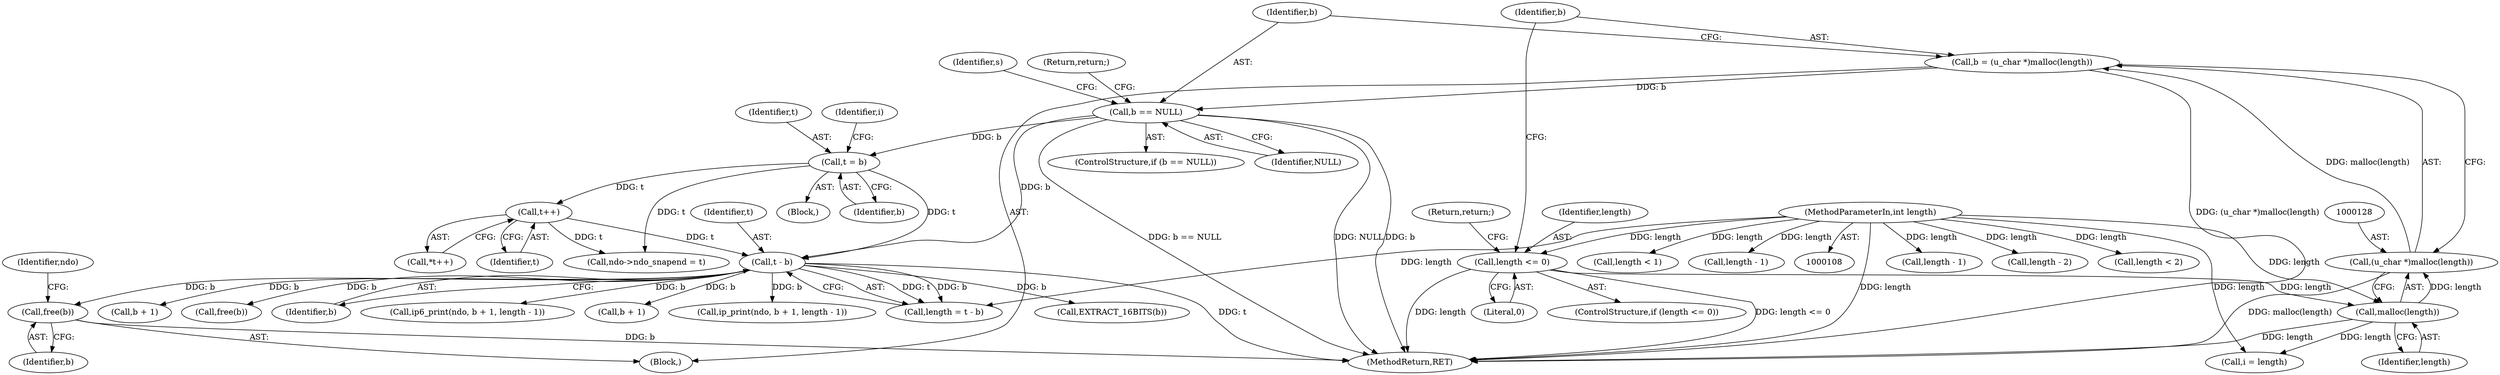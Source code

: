 digraph "0_tcpdump_0f95d441e4b5d7512cc5c326c8668a120e048eda@API" {
"1000300" [label="(Call,free(b))"];
"1000204" [label="(Call,t - b)"];
"1000189" [label="(Call,t++)"];
"1000142" [label="(Call,t = b)"];
"1000132" [label="(Call,b == NULL)"];
"1000125" [label="(Call,b = (u_char *)malloc(length))"];
"1000127" [label="(Call,(u_char *)malloc(length))"];
"1000129" [label="(Call,malloc(length))"];
"1000121" [label="(Call,length <= 0)"];
"1000111" [label="(MethodParameterIn,int length)"];
"1000300" [label="(Call,free(b))"];
"1000135" [label="(Return,return;)"];
"1000197" [label="(Call,ndo->ndo_snapend = t)"];
"1000129" [label="(Call,malloc(length))"];
"1000146" [label="(Identifier,i)"];
"1000111" [label="(MethodParameterIn,int length)"];
"1000225" [label="(Call,length - 1)"];
"1000142" [label="(Call,t = b)"];
"1000127" [label="(Call,(u_char *)malloc(length))"];
"1000132" [label="(Call,b == NULL)"];
"1000122" [label="(Identifier,length)"];
"1000130" [label="(Identifier,length)"];
"1000232" [label="(Call,b + 1)"];
"1000204" [label="(Call,t - b)"];
"1000189" [label="(Call,t++)"];
"1000125" [label="(Call,b = (u_char *)malloc(length))"];
"1000291" [label="(Call,free(b))"];
"1000143" [label="(Identifier,t)"];
"1000188" [label="(Call,*t++)"];
"1000281" [label="(Call,length - 2)"];
"1000242" [label="(Call,length < 2)"];
"1000205" [label="(Identifier,t)"];
"1000304" [label="(Identifier,ndo)"];
"1000206" [label="(Identifier,b)"];
"1000131" [label="(ControlStructure,if (b == NULL))"];
"1000134" [label="(Identifier,NULL)"];
"1000230" [label="(Call,ip6_print(ndo, b + 1, length - 1))"];
"1000121" [label="(Call,length <= 0)"];
"1000133" [label="(Identifier,b)"];
"1000190" [label="(Identifier,t)"];
"1000222" [label="(Call,b + 1)"];
"1000141" [label="(Block,)"];
"1000301" [label="(Identifier,b)"];
"1000112" [label="(Block,)"];
"1000208" [label="(Call,length < 1)"];
"1000220" [label="(Call,ip_print(ndo, b + 1, length - 1))"];
"1000126" [label="(Identifier,b)"];
"1000145" [label="(Call,i = length)"];
"1000139" [label="(Identifier,s)"];
"1000120" [label="(ControlStructure,if (length <= 0))"];
"1000235" [label="(Call,length - 1)"];
"1000306" [label="(MethodReturn,RET)"];
"1000144" [label="(Identifier,b)"];
"1000123" [label="(Literal,0)"];
"1000124" [label="(Return,return;)"];
"1000202" [label="(Call,length = t - b)"];
"1000248" [label="(Call,EXTRACT_16BITS(b))"];
"1000300" -> "1000112"  [label="AST: "];
"1000300" -> "1000301"  [label="CFG: "];
"1000301" -> "1000300"  [label="AST: "];
"1000304" -> "1000300"  [label="CFG: "];
"1000300" -> "1000306"  [label="DDG: b"];
"1000204" -> "1000300"  [label="DDG: b"];
"1000204" -> "1000202"  [label="AST: "];
"1000204" -> "1000206"  [label="CFG: "];
"1000205" -> "1000204"  [label="AST: "];
"1000206" -> "1000204"  [label="AST: "];
"1000202" -> "1000204"  [label="CFG: "];
"1000204" -> "1000306"  [label="DDG: t"];
"1000204" -> "1000202"  [label="DDG: t"];
"1000204" -> "1000202"  [label="DDG: b"];
"1000189" -> "1000204"  [label="DDG: t"];
"1000142" -> "1000204"  [label="DDG: t"];
"1000132" -> "1000204"  [label="DDG: b"];
"1000204" -> "1000220"  [label="DDG: b"];
"1000204" -> "1000222"  [label="DDG: b"];
"1000204" -> "1000230"  [label="DDG: b"];
"1000204" -> "1000232"  [label="DDG: b"];
"1000204" -> "1000248"  [label="DDG: b"];
"1000204" -> "1000291"  [label="DDG: b"];
"1000189" -> "1000188"  [label="AST: "];
"1000189" -> "1000190"  [label="CFG: "];
"1000190" -> "1000189"  [label="AST: "];
"1000188" -> "1000189"  [label="CFG: "];
"1000142" -> "1000189"  [label="DDG: t"];
"1000189" -> "1000197"  [label="DDG: t"];
"1000142" -> "1000141"  [label="AST: "];
"1000142" -> "1000144"  [label="CFG: "];
"1000143" -> "1000142"  [label="AST: "];
"1000144" -> "1000142"  [label="AST: "];
"1000146" -> "1000142"  [label="CFG: "];
"1000132" -> "1000142"  [label="DDG: b"];
"1000142" -> "1000197"  [label="DDG: t"];
"1000132" -> "1000131"  [label="AST: "];
"1000132" -> "1000134"  [label="CFG: "];
"1000133" -> "1000132"  [label="AST: "];
"1000134" -> "1000132"  [label="AST: "];
"1000135" -> "1000132"  [label="CFG: "];
"1000139" -> "1000132"  [label="CFG: "];
"1000132" -> "1000306"  [label="DDG: b == NULL"];
"1000132" -> "1000306"  [label="DDG: NULL"];
"1000132" -> "1000306"  [label="DDG: b"];
"1000125" -> "1000132"  [label="DDG: b"];
"1000125" -> "1000112"  [label="AST: "];
"1000125" -> "1000127"  [label="CFG: "];
"1000126" -> "1000125"  [label="AST: "];
"1000127" -> "1000125"  [label="AST: "];
"1000133" -> "1000125"  [label="CFG: "];
"1000125" -> "1000306"  [label="DDG: (u_char *)malloc(length)"];
"1000127" -> "1000125"  [label="DDG: malloc(length)"];
"1000127" -> "1000129"  [label="CFG: "];
"1000128" -> "1000127"  [label="AST: "];
"1000129" -> "1000127"  [label="AST: "];
"1000127" -> "1000306"  [label="DDG: malloc(length)"];
"1000129" -> "1000127"  [label="DDG: length"];
"1000129" -> "1000130"  [label="CFG: "];
"1000130" -> "1000129"  [label="AST: "];
"1000129" -> "1000306"  [label="DDG: length"];
"1000121" -> "1000129"  [label="DDG: length"];
"1000111" -> "1000129"  [label="DDG: length"];
"1000129" -> "1000145"  [label="DDG: length"];
"1000121" -> "1000120"  [label="AST: "];
"1000121" -> "1000123"  [label="CFG: "];
"1000122" -> "1000121"  [label="AST: "];
"1000123" -> "1000121"  [label="AST: "];
"1000124" -> "1000121"  [label="CFG: "];
"1000126" -> "1000121"  [label="CFG: "];
"1000121" -> "1000306"  [label="DDG: length <= 0"];
"1000121" -> "1000306"  [label="DDG: length"];
"1000111" -> "1000121"  [label="DDG: length"];
"1000111" -> "1000108"  [label="AST: "];
"1000111" -> "1000306"  [label="DDG: length"];
"1000111" -> "1000145"  [label="DDG: length"];
"1000111" -> "1000202"  [label="DDG: length"];
"1000111" -> "1000208"  [label="DDG: length"];
"1000111" -> "1000225"  [label="DDG: length"];
"1000111" -> "1000235"  [label="DDG: length"];
"1000111" -> "1000242"  [label="DDG: length"];
"1000111" -> "1000281"  [label="DDG: length"];
}
